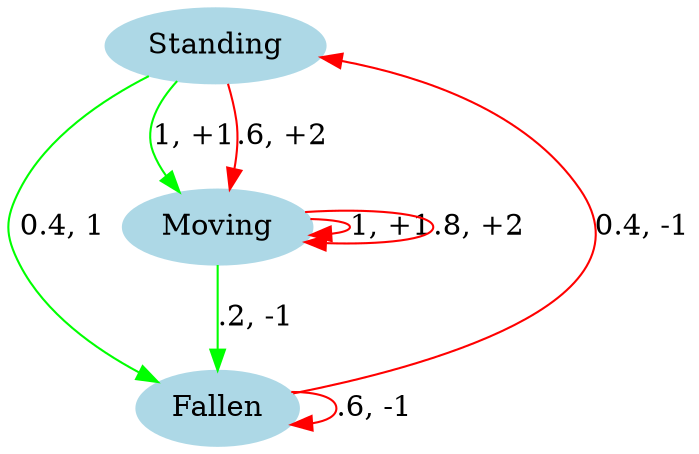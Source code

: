 digraph {
	edge [color=red]
	S [label=Standing color=lightblue pos="0, 1!" style=filled]
	F [label=Fallen color=lightblue pos="10, 1!" style=filled]
	M [label=Moving color=lightblue pos="0, 0.5!" style=filled]
	S -> F [label="0.4, 1" color=green]
	S -> M [label="1, +1" color=green]
	M -> F [label=".2, -1" color=green]
	F -> S [label="0.4, -1"]
	S -> M [label=".6, +2"]
	M -> M [label="1, +1"]
	M -> M [label=".8, +2"]
	F -> F [label=".6, -1"]
}

